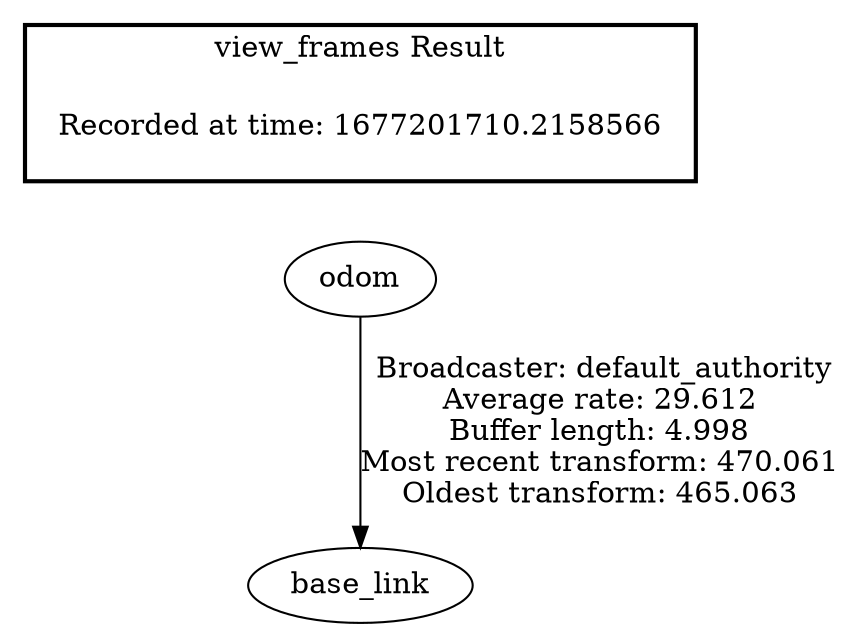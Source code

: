 digraph G {
"odom" -> "base_link"[label=" Broadcaster: default_authority\nAverage rate: 29.612\nBuffer length: 4.998\nMost recent transform: 470.061\nOldest transform: 465.063\n"];
edge [style=invis];
 subgraph cluster_legend { style=bold; color=black; label ="view_frames Result";
"Recorded at time: 1677201710.2158566"[ shape=plaintext ] ;
}->"odom";
}